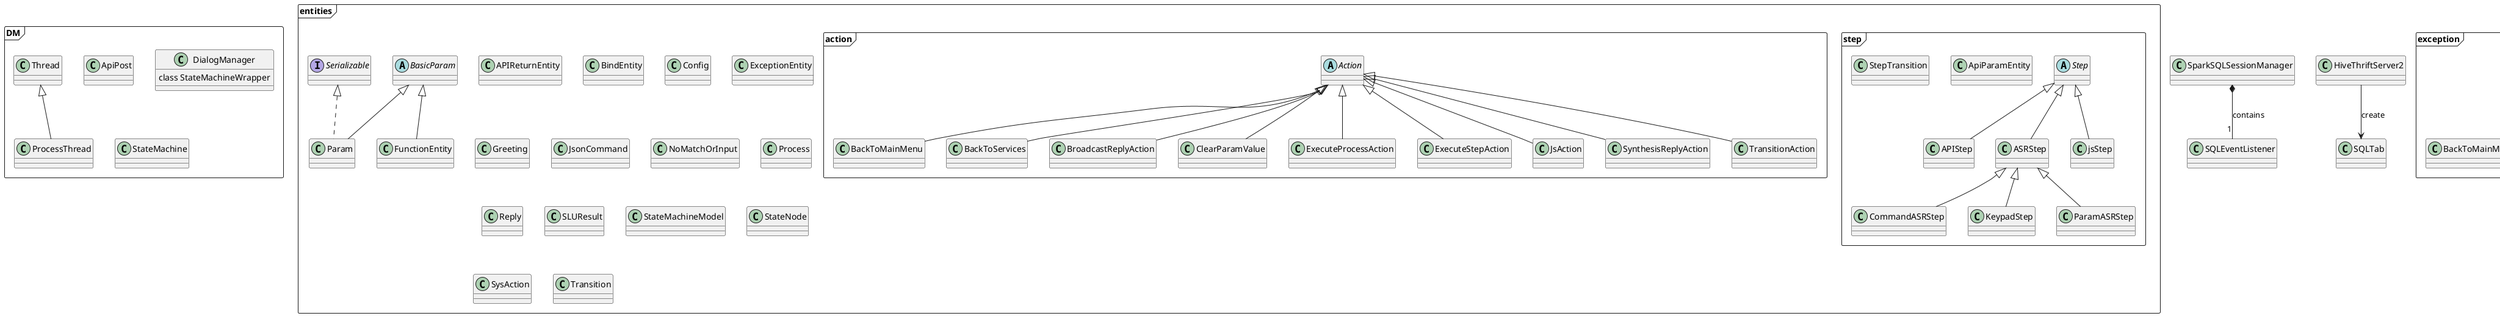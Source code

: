 @startuml


package DM <<Frame>>{
    class ApiPost
    class DialogManager{
     class StateMachineWrapper

    }

    class ProcessThread extends Thread
    class StateMachine
}

package exception <<Frame>>{
    class BackToMainMenuException extends Exception
    class BossException extends Exception
    class NoMatchConditionException extends Exception
    class PostTimeoutException extends Exception
}

package entities <<Frame>> {

package entities.step <<Frame>>{
    abstract class Step
    class ApiParamEntity
    class APIStep extends Step
    class ASRStep extends Step
    class CommandASRStep extends ASRStep
    class jsStep extends Step
    class KeypadStep extends ASRStep
    class ParamASRStep extends ASRStep
    class StepTransition

}

package entities.action <<Frame>>{
    abstract class Action
    class BackToMainMenu extends Action
    class BackToServices extends Action
    class BroadcastReplyAction extends Action
    class ClearParamValue extends Action
    class ExecuteProcessAction extends Action
    class ExecuteStepAction extends Action
    class JsAction extends Action
    class SynthesisReplyAction extends Action
    class TransitionAction extends Action
}
    class APIReturnEntity
    abstract class BasicParam
    class BindEntity
    class Config
    class ExceptionEntity
    class FunctionEntity extends BasicParam
    class Greeting
    class JsonCommand
    class NoMatchOrInput
    class Param  extends BasicParam implements Serializable
    class Process
    class Reply
    class SLUResult
    class StateMachineModel
    class StateNode
    class SysAction
    class Transition
}





SparkSQLSessionManager *--"1" SQLEventListener : contains
HiveThriftServer2 --> SQLTab : create


@enduml